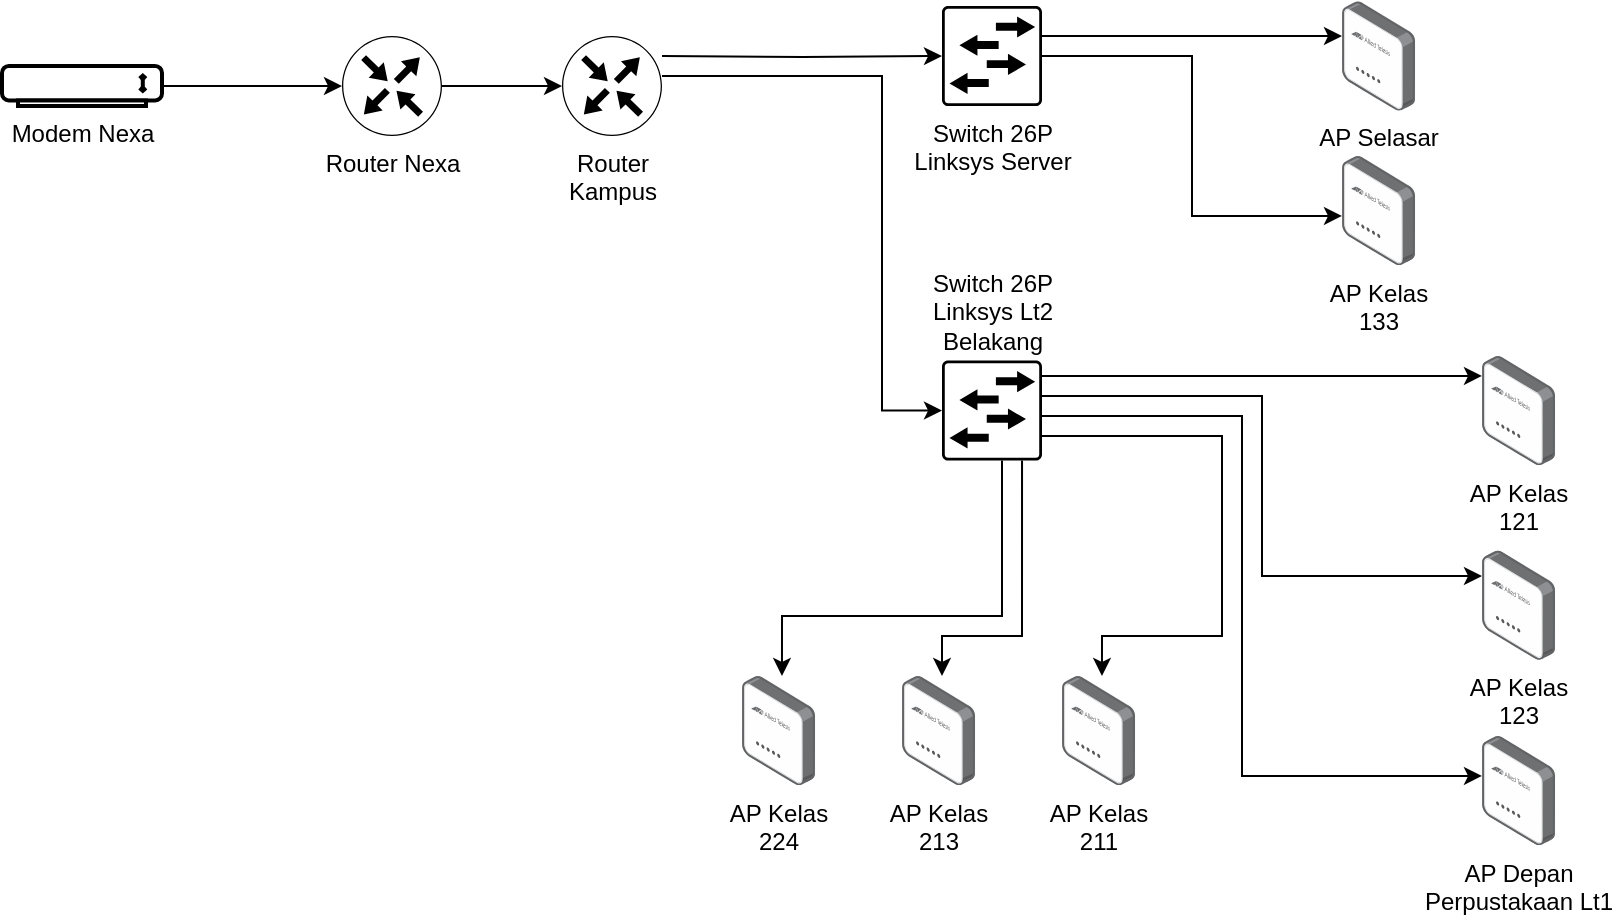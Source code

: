 <mxfile version="28.2.3">
  <diagram name="Halaman-1" id="fVaG4fxkSNwADPhYDmTG">
    <mxGraphModel dx="668" dy="522" grid="1" gridSize="10" guides="1" tooltips="1" connect="1" arrows="1" fold="1" page="1" pageScale="1" pageWidth="1169" pageHeight="827" math="0" shadow="0">
      <root>
        <mxCell id="0" />
        <mxCell id="1" parent="0" />
        <mxCell id="3s2Nf08JGnsYUdywj7sN-7" value="" style="edgeStyle=orthogonalEdgeStyle;rounded=0;orthogonalLoop=1;jettySize=auto;html=1;labelBackgroundColor=none;fontColor=default;" parent="1" source="3s2Nf08JGnsYUdywj7sN-1" target="3s2Nf08JGnsYUdywj7sN-6" edge="1">
          <mxGeometry relative="1" as="geometry" />
        </mxCell>
        <mxCell id="3s2Nf08JGnsYUdywj7sN-1" value="Router Nexa" style="sketch=0;points=[[0.5,0,0],[1,0.5,0],[0.5,1,0],[0,0.5,0],[0.145,0.145,0],[0.856,0.145,0],[0.855,0.856,0],[0.145,0.855,0]];verticalLabelPosition=bottom;html=1;verticalAlign=top;aspect=fixed;align=center;pointerEvents=1;shape=mxgraph.cisco19.rect;prIcon=router;labelBackgroundColor=none;" parent="1" vertex="1">
          <mxGeometry x="250" y="40" width="50" height="50" as="geometry" />
        </mxCell>
        <mxCell id="3s2Nf08JGnsYUdywj7sN-3" value="Switch 26P&lt;div&gt;Linksys Server&lt;/div&gt;" style="sketch=0;points=[[0.015,0.015,0],[0.985,0.015,0],[0.985,0.985,0],[0.015,0.985,0],[0.25,0,0],[0.5,0,0],[0.75,0,0],[1,0.25,0],[1,0.5,0],[1,0.75,0],[0.75,1,0],[0.5,1,0],[0.25,1,0],[0,0.75,0],[0,0.5,0],[0,0.25,0]];verticalLabelPosition=bottom;html=1;verticalAlign=top;aspect=fixed;align=center;pointerEvents=1;shape=mxgraph.cisco19.rect;prIcon=l2_switch;labelBackgroundColor=none;" parent="1" vertex="1">
          <mxGeometry x="550" y="25" width="50" height="50" as="geometry" />
        </mxCell>
        <mxCell id="3s2Nf08JGnsYUdywj7sN-5" value="" style="edgeStyle=orthogonalEdgeStyle;rounded=0;orthogonalLoop=1;jettySize=auto;html=1;labelBackgroundColor=none;fontColor=default;" parent="1" source="3s2Nf08JGnsYUdywj7sN-4" target="3s2Nf08JGnsYUdywj7sN-1" edge="1">
          <mxGeometry relative="1" as="geometry" />
        </mxCell>
        <mxCell id="3s2Nf08JGnsYUdywj7sN-4" value="Modem Nexa" style="verticalAlign=top;verticalLabelPosition=bottom;labelPosition=center;align=center;html=1;outlineConnect=0;gradientDirection=north;strokeWidth=2;shape=mxgraph.networks.modem;labelBackgroundColor=none;" parent="1" vertex="1">
          <mxGeometry x="80" y="55" width="80" height="20" as="geometry" />
        </mxCell>
        <mxCell id="3s2Nf08JGnsYUdywj7sN-8" value="" style="edgeStyle=orthogonalEdgeStyle;rounded=0;orthogonalLoop=1;jettySize=auto;html=1;entryX=0;entryY=0.5;entryDx=0;entryDy=0;entryPerimeter=0;labelBackgroundColor=none;fontColor=default;" parent="1" target="3s2Nf08JGnsYUdywj7sN-3" edge="1">
          <mxGeometry relative="1" as="geometry">
            <mxPoint x="410" y="50" as="sourcePoint" />
            <mxPoint x="490" y="90" as="targetPoint" />
          </mxGeometry>
        </mxCell>
        <mxCell id="3s2Nf08JGnsYUdywj7sN-6" value="Router&lt;div&gt;Kampus&lt;/div&gt;" style="sketch=0;points=[[0.5,0,0],[1,0.5,0],[0.5,1,0],[0,0.5,0],[0.145,0.145,0],[0.856,0.145,0],[0.855,0.856,0],[0.145,0.855,0]];verticalLabelPosition=bottom;html=1;verticalAlign=top;aspect=fixed;align=center;pointerEvents=1;shape=mxgraph.cisco19.rect;prIcon=router;labelBackgroundColor=none;" parent="1" vertex="1">
          <mxGeometry x="360" y="40" width="50" height="50" as="geometry" />
        </mxCell>
        <mxCell id="3s2Nf08JGnsYUdywj7sN-9" value="AP Selasar" style="image;points=[];aspect=fixed;html=1;align=center;shadow=0;dashed=0;image=img/lib/allied_telesis/wireless/Access_Point_Indoor.svg;labelBackgroundColor=none;" parent="1" vertex="1">
          <mxGeometry x="750" y="22.7" width="36.6" height="54.6" as="geometry" />
        </mxCell>
        <mxCell id="3s2Nf08JGnsYUdywj7sN-10" style="edgeStyle=orthogonalEdgeStyle;rounded=0;orthogonalLoop=1;jettySize=auto;html=1;entryX=0;entryY=0.5;entryDx=0;entryDy=0;entryPerimeter=0;labelBackgroundColor=none;fontColor=default;" parent="1" edge="1">
          <mxGeometry relative="1" as="geometry">
            <mxPoint x="600" y="40" as="sourcePoint" />
            <mxPoint x="750" y="40" as="targetPoint" />
          </mxGeometry>
        </mxCell>
        <mxCell id="3s2Nf08JGnsYUdywj7sN-11" value="AP Kelas&lt;div&gt;133&lt;/div&gt;" style="image;points=[];aspect=fixed;html=1;align=center;shadow=0;dashed=0;image=img/lib/allied_telesis/wireless/Access_Point_Indoor.svg;labelBackgroundColor=none;" parent="1" vertex="1">
          <mxGeometry x="750" y="100.0" width="36.6" height="54.6" as="geometry" />
        </mxCell>
        <mxCell id="3s2Nf08JGnsYUdywj7sN-12" style="edgeStyle=orthogonalEdgeStyle;rounded=0;orthogonalLoop=1;jettySize=auto;html=1;entryX=0;entryY=0.549;entryDx=0;entryDy=0;entryPerimeter=0;labelBackgroundColor=none;fontColor=default;" parent="1" source="3s2Nf08JGnsYUdywj7sN-3" target="3s2Nf08JGnsYUdywj7sN-11" edge="1">
          <mxGeometry relative="1" as="geometry" />
        </mxCell>
        <mxCell id="3s2Nf08JGnsYUdywj7sN-17" value="" style="edgeStyle=orthogonalEdgeStyle;rounded=0;orthogonalLoop=1;jettySize=auto;html=1;entryX=0;entryY=0.183;entryDx=0;entryDy=0;entryPerimeter=0;labelBackgroundColor=none;fontColor=default;" parent="1" source="3s2Nf08JGnsYUdywj7sN-13" target="3s2Nf08JGnsYUdywj7sN-15" edge="1">
          <mxGeometry relative="1" as="geometry">
            <Array as="points">
              <mxPoint x="620" y="210" />
              <mxPoint x="620" y="210" />
            </Array>
          </mxGeometry>
        </mxCell>
        <mxCell id="3s2Nf08JGnsYUdywj7sN-13" value="Switch 26P&lt;div&gt;Linksys Lt2&lt;/div&gt;&lt;div&gt;Belakang&lt;/div&gt;" style="sketch=0;points=[[0.015,0.015,0],[0.985,0.015,0],[0.985,0.985,0],[0.015,0.985,0],[0.25,0,0],[0.5,0,0],[0.75,0,0],[1,0.25,0],[1,0.5,0],[1,0.75,0],[0.75,1,0],[0.5,1,0],[0.25,1,0],[0,0.75,0],[0,0.5,0],[0,0.25,0]];verticalLabelPosition=top;html=1;verticalAlign=bottom;aspect=fixed;align=center;pointerEvents=1;shape=mxgraph.cisco19.rect;prIcon=l2_switch;labelBackgroundColor=none;labelPosition=center;" parent="1" vertex="1">
          <mxGeometry x="550" y="202.3" width="50" height="50" as="geometry" />
        </mxCell>
        <mxCell id="3s2Nf08JGnsYUdywj7sN-14" style="edgeStyle=orthogonalEdgeStyle;rounded=0;orthogonalLoop=1;jettySize=auto;html=1;entryX=0;entryY=0.5;entryDx=0;entryDy=0;entryPerimeter=0;labelBackgroundColor=none;fontColor=default;" parent="1" source="3s2Nf08JGnsYUdywj7sN-6" target="3s2Nf08JGnsYUdywj7sN-13" edge="1">
          <mxGeometry relative="1" as="geometry">
            <Array as="points">
              <mxPoint x="520" y="60" />
              <mxPoint x="520" y="227" />
            </Array>
          </mxGeometry>
        </mxCell>
        <mxCell id="3s2Nf08JGnsYUdywj7sN-15" value="AP Kelas&lt;div&gt;121&lt;/div&gt;" style="image;points=[];aspect=fixed;html=1;align=center;shadow=0;dashed=0;image=img/lib/allied_telesis/wireless/Access_Point_Indoor.svg;labelBackgroundColor=none;" parent="1" vertex="1">
          <mxGeometry x="820" y="200" width="36.6" height="54.6" as="geometry" />
        </mxCell>
        <mxCell id="3s2Nf08JGnsYUdywj7sN-16" value="AP Kelas&lt;div&gt;123&lt;/div&gt;" style="image;points=[];aspect=fixed;html=1;align=center;shadow=0;dashed=0;image=img/lib/allied_telesis/wireless/Access_Point_Indoor.svg;labelBackgroundColor=none;" parent="1" vertex="1">
          <mxGeometry x="820" y="297.3" width="36.6" height="54.6" as="geometry" />
        </mxCell>
        <mxCell id="3s2Nf08JGnsYUdywj7sN-19" style="edgeStyle=orthogonalEdgeStyle;rounded=0;orthogonalLoop=1;jettySize=auto;html=1;entryX=0;entryY=0.233;entryDx=0;entryDy=0;entryPerimeter=0;fontColor=default;labelBackgroundColor=none;" parent="1" source="3s2Nf08JGnsYUdywj7sN-13" target="3s2Nf08JGnsYUdywj7sN-16" edge="1">
          <mxGeometry relative="1" as="geometry">
            <Array as="points">
              <mxPoint x="710" y="220" />
              <mxPoint x="710" y="310" />
            </Array>
          </mxGeometry>
        </mxCell>
        <mxCell id="3s2Nf08JGnsYUdywj7sN-20" value="AP Depan&lt;div&gt;Perpustakaan Lt1&lt;/div&gt;" style="image;points=[];aspect=fixed;html=1;align=center;shadow=0;dashed=0;image=img/lib/allied_telesis/wireless/Access_Point_Indoor.svg;labelBackgroundColor=none;" parent="1" vertex="1">
          <mxGeometry x="820" y="390" width="36.6" height="54.6" as="geometry" />
        </mxCell>
        <mxCell id="3s2Nf08JGnsYUdywj7sN-21" style="edgeStyle=orthogonalEdgeStyle;rounded=0;orthogonalLoop=1;jettySize=auto;html=1;entryX=0;entryY=0.366;entryDx=0;entryDy=0;entryPerimeter=0;fontColor=default;labelBackgroundColor=none;" parent="1" source="3s2Nf08JGnsYUdywj7sN-13" target="3s2Nf08JGnsYUdywj7sN-20" edge="1">
          <mxGeometry relative="1" as="geometry">
            <Array as="points">
              <mxPoint x="700" y="230" />
              <mxPoint x="700" y="410" />
            </Array>
          </mxGeometry>
        </mxCell>
        <mxCell id="Q9OzYJa5QTYALbdsi6Xg-2" value="AP Kelas&lt;div&gt;211&lt;/div&gt;" style="image;points=[];aspect=fixed;html=1;align=center;shadow=0;dashed=0;image=img/lib/allied_telesis/wireless/Access_Point_Indoor.svg;labelBackgroundColor=none;" vertex="1" parent="1">
          <mxGeometry x="610" y="360" width="36.6" height="54.6" as="geometry" />
        </mxCell>
        <mxCell id="Q9OzYJa5QTYALbdsi6Xg-3" value="AP Kelas&lt;div&gt;213&lt;/div&gt;" style="image;points=[];aspect=fixed;html=1;align=center;shadow=0;dashed=0;image=img/lib/allied_telesis/wireless/Access_Point_Indoor.svg;labelBackgroundColor=none;" vertex="1" parent="1">
          <mxGeometry x="530" y="360" width="36.6" height="54.6" as="geometry" />
        </mxCell>
        <mxCell id="Q9OzYJa5QTYALbdsi6Xg-4" value="AP Kelas&lt;div&gt;224&lt;/div&gt;" style="image;points=[];aspect=fixed;html=1;align=center;shadow=0;dashed=0;image=img/lib/allied_telesis/wireless/Access_Point_Indoor.svg;labelBackgroundColor=none;" vertex="1" parent="1">
          <mxGeometry x="450" y="360" width="36.6" height="54.6" as="geometry" />
        </mxCell>
        <mxCell id="Q9OzYJa5QTYALbdsi6Xg-5" style="edgeStyle=orthogonalEdgeStyle;rounded=0;orthogonalLoop=1;jettySize=auto;html=1;entryX=0.546;entryY=0;entryDx=0;entryDy=0;entryPerimeter=0;" edge="1" parent="1" source="3s2Nf08JGnsYUdywj7sN-13" target="Q9OzYJa5QTYALbdsi6Xg-2">
          <mxGeometry relative="1" as="geometry">
            <Array as="points">
              <mxPoint x="690" y="240" />
              <mxPoint x="690" y="340" />
              <mxPoint x="630" y="340" />
            </Array>
          </mxGeometry>
        </mxCell>
        <mxCell id="Q9OzYJa5QTYALbdsi6Xg-6" style="edgeStyle=orthogonalEdgeStyle;rounded=0;orthogonalLoop=1;jettySize=auto;html=1;entryX=0.546;entryY=0;entryDx=0;entryDy=0;entryPerimeter=0;" edge="1" parent="1">
          <mxGeometry relative="1" as="geometry">
            <mxPoint x="590.02" y="252.3" as="sourcePoint" />
            <mxPoint x="550.004" y="360" as="targetPoint" />
            <Array as="points">
              <mxPoint x="590" y="340" />
              <mxPoint x="550" y="340" />
            </Array>
          </mxGeometry>
        </mxCell>
        <mxCell id="Q9OzYJa5QTYALbdsi6Xg-7" style="edgeStyle=orthogonalEdgeStyle;rounded=0;orthogonalLoop=1;jettySize=auto;html=1;entryX=0.546;entryY=0;entryDx=0;entryDy=0;entryPerimeter=0;" edge="1" parent="1" source="3s2Nf08JGnsYUdywj7sN-13" target="Q9OzYJa5QTYALbdsi6Xg-4">
          <mxGeometry relative="1" as="geometry">
            <Array as="points">
              <mxPoint x="580" y="330" />
              <mxPoint x="470" y="330" />
            </Array>
          </mxGeometry>
        </mxCell>
      </root>
    </mxGraphModel>
  </diagram>
</mxfile>
